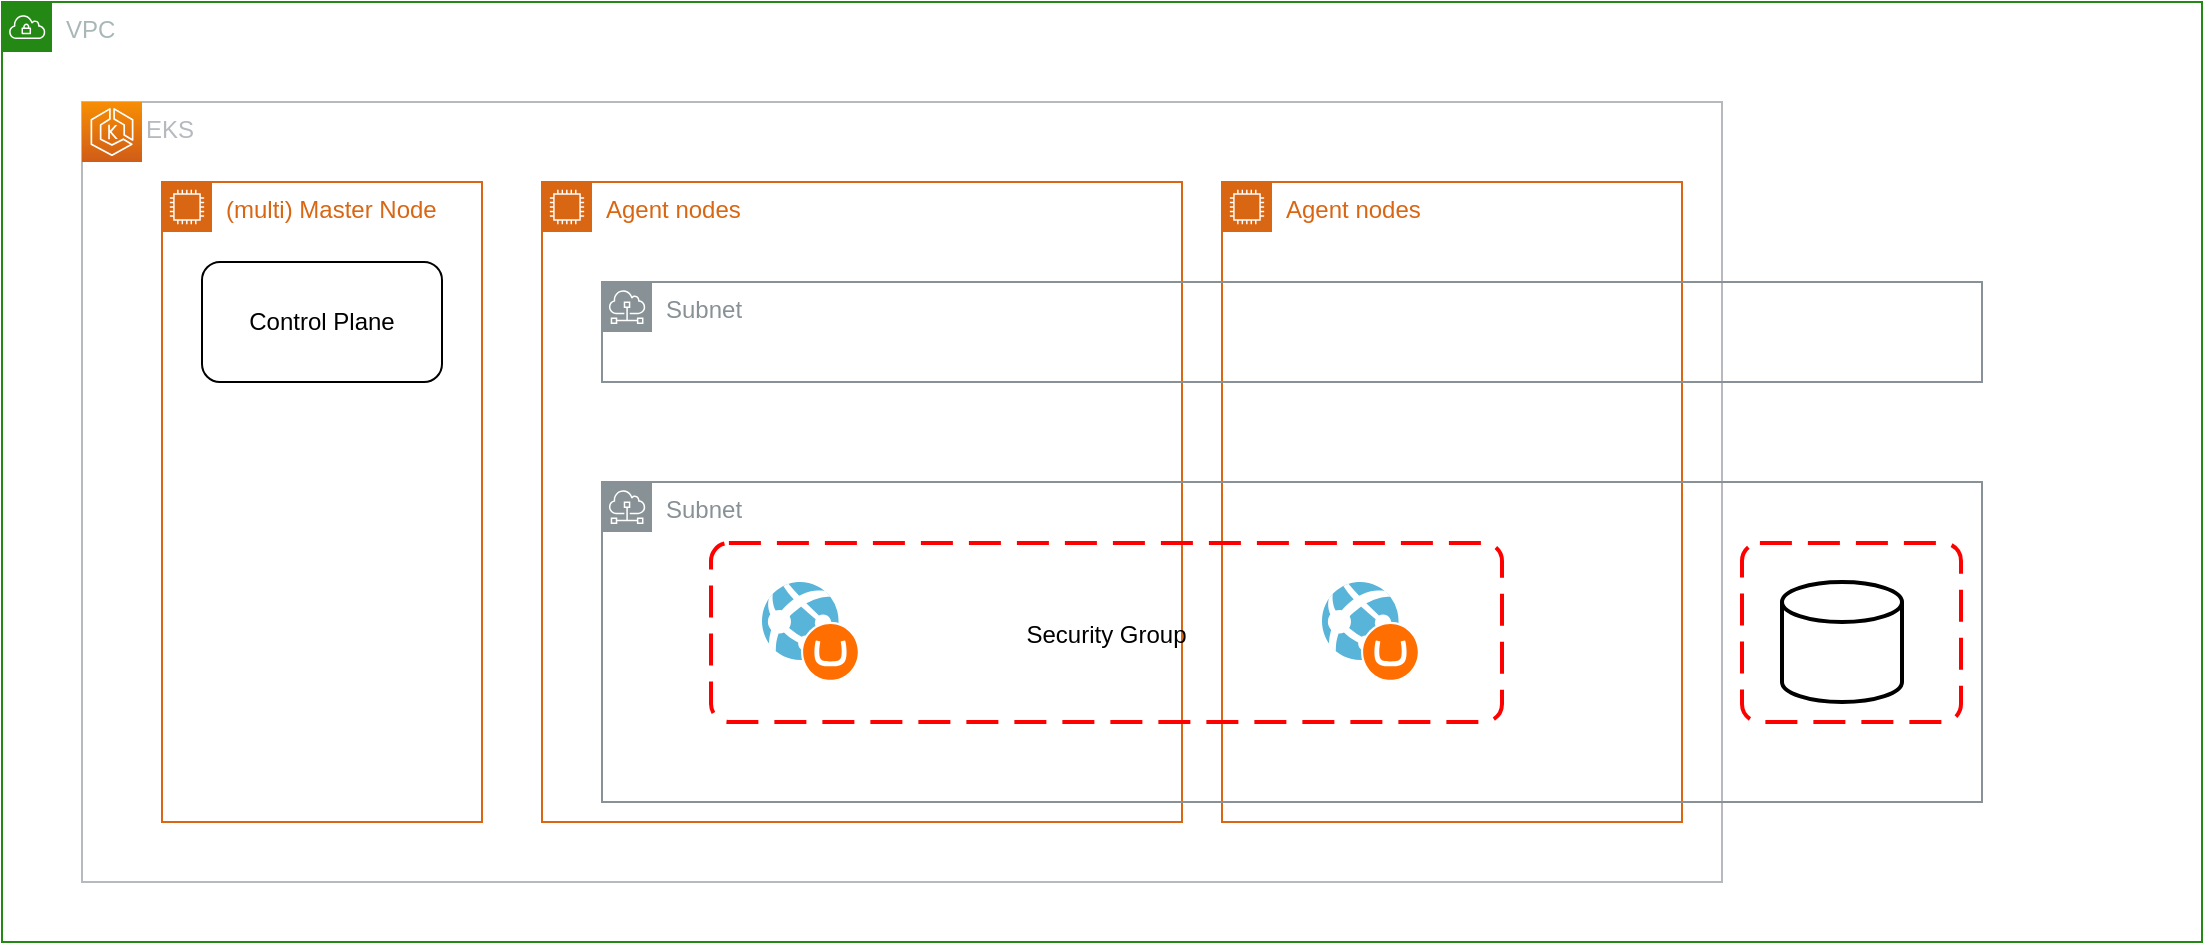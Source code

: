 <mxfile version="14.4.7" type="github">
  <diagram id="CuaFo_3NpKlsx8pocMdT" name="Page-1">
    <mxGraphModel dx="1298" dy="811" grid="1" gridSize="10" guides="1" tooltips="1" connect="1" arrows="1" fold="1" page="1" pageScale="1" pageWidth="1920" pageHeight="1200" math="0" shadow="0">
      <root>
        <mxCell id="0" />
        <mxCell id="1" parent="0" />
        <mxCell id="HMrPitulTQDwigGgy_tP-1" value="VPC" style="points=[[0,0],[0.25,0],[0.5,0],[0.75,0],[1,0],[1,0.25],[1,0.5],[1,0.75],[1,1],[0.75,1],[0.5,1],[0.25,1],[0,1],[0,0.75],[0,0.5],[0,0.25]];outlineConnect=0;gradientColor=none;html=1;whiteSpace=wrap;fontSize=12;fontStyle=0;shape=mxgraph.aws4.group;grIcon=mxgraph.aws4.group_vpc;strokeColor=#248814;fillColor=none;verticalAlign=top;align=left;spacingLeft=30;fontColor=#AAB7B8;dashed=0;" vertex="1" parent="1">
          <mxGeometry x="60" y="70" width="1100" height="470" as="geometry" />
        </mxCell>
        <mxCell id="HMrPitulTQDwigGgy_tP-4" value="EKS&lt;br&gt;" style="outlineConnect=0;gradientColor=none;html=1;whiteSpace=wrap;fontSize=12;fontStyle=0;shape=mxgraph.aws4.group;grIcon=mxgraph.aws4.group_vpc;strokeColor=#B6BABF;fillColor=none;verticalAlign=top;align=left;spacingLeft=30;fontColor=#B6BABF;dashed=0;" vertex="1" parent="1">
          <mxGeometry x="100" y="120" width="820" height="390" as="geometry" />
        </mxCell>
        <mxCell id="HMrPitulTQDwigGgy_tP-2" value="" style="points=[[0,0,0],[0.25,0,0],[0.5,0,0],[0.75,0,0],[1,0,0],[0,1,0],[0.25,1,0],[0.5,1,0],[0.75,1,0],[1,1,0],[0,0.25,0],[0,0.5,0],[0,0.75,0],[1,0.25,0],[1,0.5,0],[1,0.75,0]];outlineConnect=0;fontColor=#232F3E;gradientColor=#F78E04;gradientDirection=north;fillColor=#D05C17;strokeColor=#ffffff;dashed=0;verticalLabelPosition=bottom;verticalAlign=top;align=center;html=1;fontSize=12;fontStyle=0;aspect=fixed;shape=mxgraph.aws4.resourceIcon;resIcon=mxgraph.aws4.eks;" vertex="1" parent="1">
          <mxGeometry x="100" y="120" width="30" height="30" as="geometry" />
        </mxCell>
        <mxCell id="HMrPitulTQDwigGgy_tP-8" value="(multi) Master Node" style="points=[[0,0],[0.25,0],[0.5,0],[0.75,0],[1,0],[1,0.25],[1,0.5],[1,0.75],[1,1],[0.75,1],[0.5,1],[0.25,1],[0,1],[0,0.75],[0,0.5],[0,0.25]];outlineConnect=0;gradientColor=none;html=1;whiteSpace=wrap;fontSize=12;fontStyle=0;shape=mxgraph.aws4.group;grIcon=mxgraph.aws4.group_ec2_instance_contents;strokeColor=#D86613;fillColor=none;verticalAlign=top;align=left;spacingLeft=30;fontColor=#D86613;dashed=0;" vertex="1" parent="1">
          <mxGeometry x="140" y="160" width="160" height="320" as="geometry" />
        </mxCell>
        <mxCell id="HMrPitulTQDwigGgy_tP-9" value="Agent&amp;nbsp;nodes" style="points=[[0,0],[0.25,0],[0.5,0],[0.75,0],[1,0],[1,0.25],[1,0.5],[1,0.75],[1,1],[0.75,1],[0.5,1],[0.25,1],[0,1],[0,0.75],[0,0.5],[0,0.25]];outlineConnect=0;gradientColor=none;html=1;whiteSpace=wrap;fontSize=12;fontStyle=0;shape=mxgraph.aws4.group;grIcon=mxgraph.aws4.group_ec2_instance_contents;strokeColor=#D86613;fillColor=none;verticalAlign=top;align=left;spacingLeft=30;fontColor=#D86613;dashed=0;" vertex="1" parent="1">
          <mxGeometry x="330" y="160" width="320" height="320" as="geometry" />
        </mxCell>
        <mxCell id="HMrPitulTQDwigGgy_tP-10" value="Agent&amp;nbsp;nodes" style="points=[[0,0],[0.25,0],[0.5,0],[0.75,0],[1,0],[1,0.25],[1,0.5],[1,0.75],[1,1],[0.75,1],[0.5,1],[0.25,1],[0,1],[0,0.75],[0,0.5],[0,0.25]];outlineConnect=0;gradientColor=none;html=1;whiteSpace=wrap;fontSize=12;fontStyle=0;shape=mxgraph.aws4.group;grIcon=mxgraph.aws4.group_ec2_instance_contents;strokeColor=#D86613;fillColor=none;verticalAlign=top;align=left;spacingLeft=30;fontColor=#D86613;dashed=0;" vertex="1" parent="1">
          <mxGeometry x="670" y="160" width="230" height="320" as="geometry" />
        </mxCell>
        <mxCell id="HMrPitulTQDwigGgy_tP-11" value="Subnet&amp;nbsp;" style="outlineConnect=0;gradientColor=none;html=1;whiteSpace=wrap;fontSize=12;fontStyle=0;shape=mxgraph.aws4.group;grIcon=mxgraph.aws4.group_subnet;strokeColor=#879196;fillColor=none;verticalAlign=top;align=left;spacingLeft=30;fontColor=#879196;dashed=0;" vertex="1" parent="1">
          <mxGeometry x="360" y="210" width="690" height="50" as="geometry" />
        </mxCell>
        <mxCell id="HMrPitulTQDwigGgy_tP-12" value="Subnet&amp;nbsp;" style="outlineConnect=0;gradientColor=none;html=1;whiteSpace=wrap;fontSize=12;fontStyle=0;shape=mxgraph.aws4.group;grIcon=mxgraph.aws4.group_subnet;strokeColor=#879196;fillColor=none;verticalAlign=top;align=left;spacingLeft=30;fontColor=#879196;dashed=0;" vertex="1" parent="1">
          <mxGeometry x="360" y="310" width="690" height="160" as="geometry" />
        </mxCell>
        <mxCell id="HMrPitulTQDwigGgy_tP-13" value="Control Plane" style="rounded=1;whiteSpace=wrap;html=1;" vertex="1" parent="1">
          <mxGeometry x="160" y="200" width="120" height="60" as="geometry" />
        </mxCell>
        <mxCell id="HMrPitulTQDwigGgy_tP-16" value="" style="aspect=fixed;html=1;points=[];align=center;image;fontSize=12;image=img/lib/mscae/WebAppUmbraco.svg;" vertex="1" parent="1">
          <mxGeometry x="440" y="360" width="49" height="50" as="geometry" />
        </mxCell>
        <mxCell id="HMrPitulTQDwigGgy_tP-17" value="Security Group" style="rounded=1;arcSize=10;dashed=1;strokeColor=#ff0000;fillColor=none;gradientColor=none;dashPattern=8 4;strokeWidth=2;" vertex="1" parent="1">
          <mxGeometry x="414.5" y="340.5" width="395.5" height="89.5" as="geometry" />
        </mxCell>
        <mxCell id="HMrPitulTQDwigGgy_tP-18" value="" style="strokeWidth=2;html=1;shape=mxgraph.flowchart.database;whiteSpace=wrap;" vertex="1" parent="1">
          <mxGeometry x="950" y="360" width="60" height="60" as="geometry" />
        </mxCell>
        <mxCell id="HMrPitulTQDwigGgy_tP-20" value="" style="rounded=1;arcSize=10;dashed=1;strokeColor=#ff0000;fillColor=none;gradientColor=none;dashPattern=8 4;strokeWidth=2;" vertex="1" parent="1">
          <mxGeometry x="930" y="340.5" width="109.5" height="89.5" as="geometry" />
        </mxCell>
        <mxCell id="HMrPitulTQDwigGgy_tP-23" value="" style="aspect=fixed;html=1;points=[];align=center;image;fontSize=12;image=img/lib/mscae/WebAppUmbraco.svg;" vertex="1" parent="1">
          <mxGeometry x="720" y="360" width="49" height="50" as="geometry" />
        </mxCell>
      </root>
    </mxGraphModel>
  </diagram>
</mxfile>